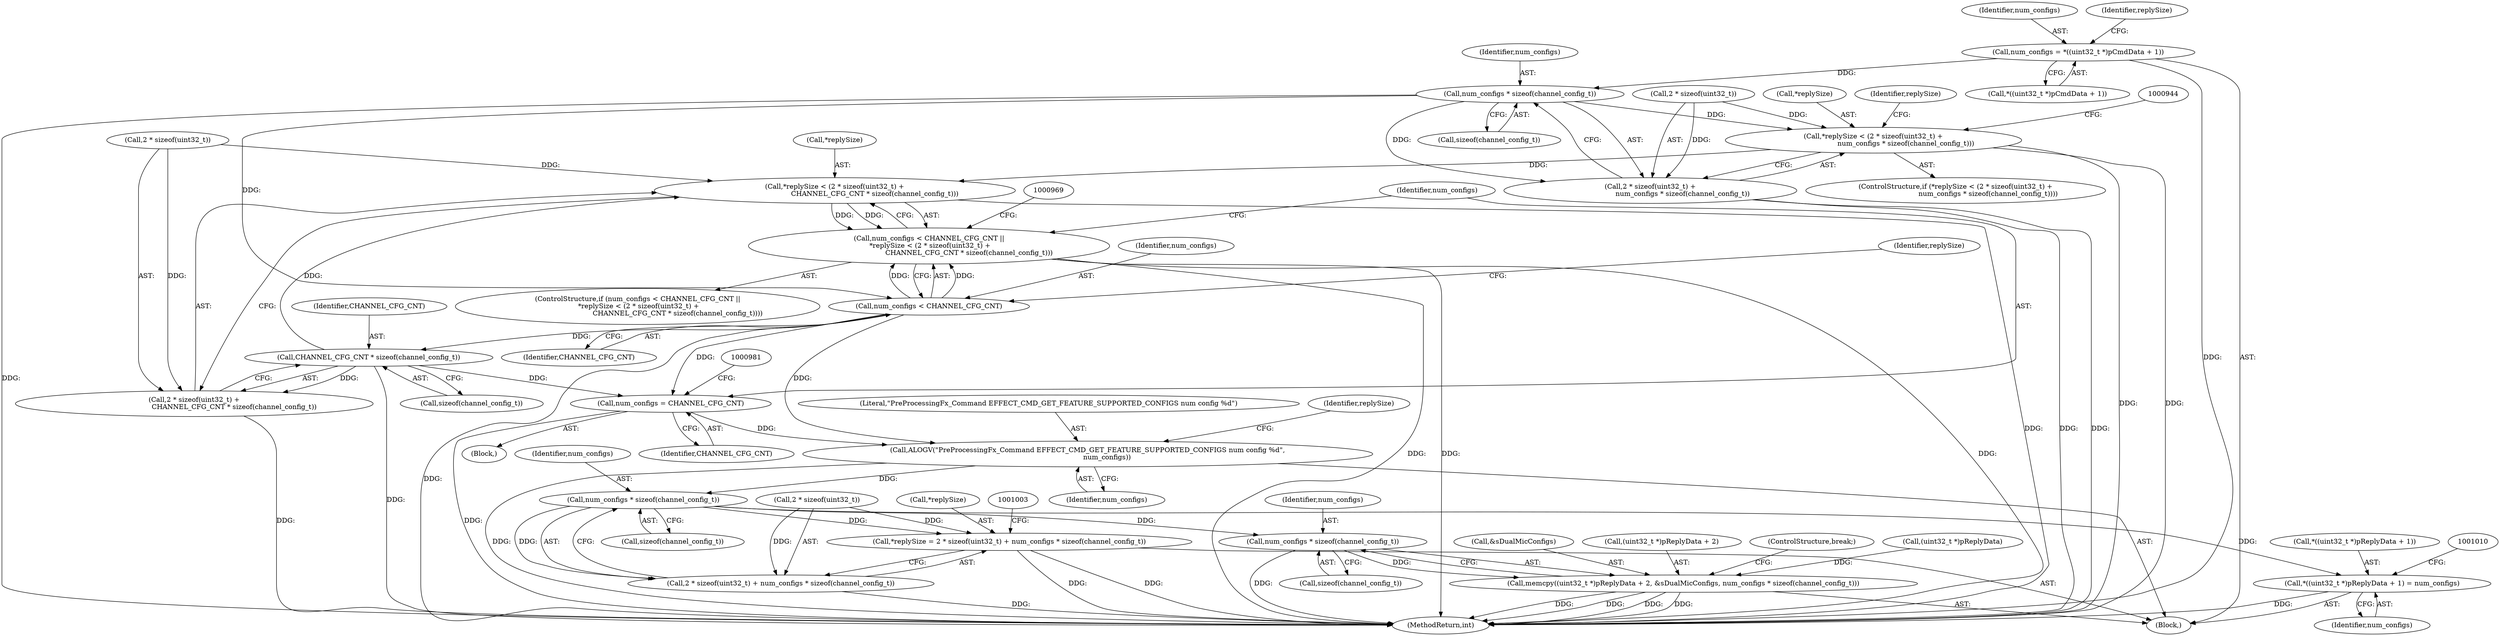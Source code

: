 digraph "0_Android_aeea52da00d210587fb3ed895de3d5f2e0264c88_9@API" {
"1000928" [label="(Call,num_configs * sizeof(channel_config_t))"];
"1000911" [label="(Call,num_configs = *((uint32_t *)pCmdData + 1))"];
"1000920" [label="(Call,*replySize < (2 * sizeof(uint32_t) +\n                              num_configs * sizeof(channel_config_t)))"];
"1000953" [label="(Call,*replySize < (2 * sizeof(uint32_t) +\n                                     CHANNEL_CFG_CNT * sizeof(channel_config_t)))"];
"1000949" [label="(Call,num_configs < CHANNEL_CFG_CNT ||\n *replySize < (2 * sizeof(uint32_t) +\n                                     CHANNEL_CFG_CNT * sizeof(channel_config_t)))"];
"1000923" [label="(Call,2 * sizeof(uint32_t) +\n                              num_configs * sizeof(channel_config_t))"];
"1000950" [label="(Call,num_configs < CHANNEL_CFG_CNT)"];
"1000961" [label="(Call,CHANNEL_CFG_CNT * sizeof(channel_config_t))"];
"1000956" [label="(Call,2 * sizeof(uint32_t) +\n                                     CHANNEL_CFG_CNT * sizeof(channel_config_t))"];
"1000975" [label="(Call,num_configs = CHANNEL_CFG_CNT)"];
"1000984" [label="(Call,ALOGV(\"PreProcessingFx_Command EFFECT_CMD_GET_FEATURE_SUPPORTED_CONFIGS num config %d\",\n                  num_configs))"];
"1000995" [label="(Call,num_configs * sizeof(channel_config_t))"];
"1000987" [label="(Call,*replySize = 2 * sizeof(uint32_t) + num_configs * sizeof(channel_config_t))"];
"1000990" [label="(Call,2 * sizeof(uint32_t) + num_configs * sizeof(channel_config_t))"];
"1000999" [label="(Call,*((uint32_t *)pReplyData + 1) = num_configs)"];
"1001015" [label="(Call,num_configs * sizeof(channel_config_t))"];
"1001007" [label="(Call,memcpy((uint32_t *)pReplyData + 2, &sDualMicConfigs, num_configs * sizeof(channel_config_t)))"];
"1000949" [label="(Call,num_configs < CHANNEL_CFG_CNT ||\n *replySize < (2 * sizeof(uint32_t) +\n                                     CHANNEL_CFG_CNT * sizeof(channel_config_t)))"];
"1001017" [label="(Call,sizeof(channel_config_t))"];
"1000921" [label="(Call,*replySize)"];
"1000948" [label="(ControlStructure,if (num_configs < CHANNEL_CFG_CNT ||\n *replySize < (2 * sizeof(uint32_t) +\n                                     CHANNEL_CFG_CNT * sizeof(channel_config_t))))"];
"1000974" [label="(Block,)"];
"1000953" [label="(Call,*replySize < (2 * sizeof(uint32_t) +\n                                     CHANNEL_CFG_CNT * sizeof(channel_config_t)))"];
"1000912" [label="(Identifier,num_configs)"];
"1000991" [label="(Call,2 * sizeof(uint32_t))"];
"1000999" [label="(Call,*((uint32_t *)pReplyData + 1) = num_configs)"];
"1001007" [label="(Call,memcpy((uint32_t *)pReplyData + 2, &sDualMicConfigs, num_configs * sizeof(channel_config_t)))"];
"1000911" [label="(Call,num_configs = *((uint32_t *)pCmdData + 1))"];
"1000976" [label="(Identifier,num_configs)"];
"1000961" [label="(Call,CHANNEL_CFG_CNT * sizeof(channel_config_t))"];
"1000913" [label="(Call,*((uint32_t *)pCmdData + 1))"];
"1000954" [label="(Call,*replySize)"];
"1000984" [label="(Call,ALOGV(\"PreProcessingFx_Command EFFECT_CMD_GET_FEATURE_SUPPORTED_CONFIGS num config %d\",\n                  num_configs))"];
"1000923" [label="(Call,2 * sizeof(uint32_t) +\n                              num_configs * sizeof(channel_config_t))"];
"1000950" [label="(Call,num_configs < CHANNEL_CFG_CNT)"];
"1000957" [label="(Call,2 * sizeof(uint32_t))"];
"1000924" [label="(Call,2 * sizeof(uint32_t))"];
"1000986" [label="(Identifier,num_configs)"];
"1000935" [label="(Identifier,replySize)"];
"1000990" [label="(Call,2 * sizeof(uint32_t) + num_configs * sizeof(channel_config_t))"];
"1001013" [label="(Call,&sDualMicConfigs)"];
"1001008" [label="(Call,(uint32_t *)pReplyData + 2)"];
"1000963" [label="(Call,sizeof(channel_config_t))"];
"1001019" [label="(ControlStructure,break;)"];
"1001000" [label="(Call,*((uint32_t *)pReplyData + 1))"];
"1000922" [label="(Identifier,replySize)"];
"1000988" [label="(Call,*replySize)"];
"1000956" [label="(Call,2 * sizeof(uint32_t) +\n                                     CHANNEL_CFG_CNT * sizeof(channel_config_t))"];
"1000842" [label="(Block,)"];
"1000962" [label="(Identifier,CHANNEL_CFG_CNT)"];
"1000930" [label="(Call,sizeof(channel_config_t))"];
"1000928" [label="(Call,num_configs * sizeof(channel_config_t))"];
"1000951" [label="(Identifier,num_configs)"];
"1001295" [label="(MethodReturn,int)"];
"1001006" [label="(Identifier,num_configs)"];
"1000929" [label="(Identifier,num_configs)"];
"1000987" [label="(Call,*replySize = 2 * sizeof(uint32_t) + num_configs * sizeof(channel_config_t))"];
"1000952" [label="(Identifier,CHANNEL_CFG_CNT)"];
"1000985" [label="(Literal,\"PreProcessingFx_Command EFFECT_CMD_GET_FEATURE_SUPPORTED_CONFIGS num config %d\")"];
"1000977" [label="(Identifier,CHANNEL_CFG_CNT)"];
"1001016" [label="(Identifier,num_configs)"];
"1000997" [label="(Call,sizeof(channel_config_t))"];
"1000995" [label="(Call,num_configs * sizeof(channel_config_t))"];
"1000996" [label="(Identifier,num_configs)"];
"1001009" [label="(Call,(uint32_t *)pReplyData)"];
"1000989" [label="(Identifier,replySize)"];
"1001015" [label="(Call,num_configs * sizeof(channel_config_t))"];
"1000975" [label="(Call,num_configs = CHANNEL_CFG_CNT)"];
"1000919" [label="(ControlStructure,if (*replySize < (2 * sizeof(uint32_t) +\n                              num_configs * sizeof(channel_config_t))))"];
"1000955" [label="(Identifier,replySize)"];
"1000920" [label="(Call,*replySize < (2 * sizeof(uint32_t) +\n                              num_configs * sizeof(channel_config_t)))"];
"1000928" -> "1000923"  [label="AST: "];
"1000928" -> "1000930"  [label="CFG: "];
"1000929" -> "1000928"  [label="AST: "];
"1000930" -> "1000928"  [label="AST: "];
"1000923" -> "1000928"  [label="CFG: "];
"1000928" -> "1001295"  [label="DDG: "];
"1000928" -> "1000920"  [label="DDG: "];
"1000928" -> "1000923"  [label="DDG: "];
"1000911" -> "1000928"  [label="DDG: "];
"1000928" -> "1000950"  [label="DDG: "];
"1000911" -> "1000842"  [label="AST: "];
"1000911" -> "1000913"  [label="CFG: "];
"1000912" -> "1000911"  [label="AST: "];
"1000913" -> "1000911"  [label="AST: "];
"1000922" -> "1000911"  [label="CFG: "];
"1000911" -> "1001295"  [label="DDG: "];
"1000920" -> "1000919"  [label="AST: "];
"1000920" -> "1000923"  [label="CFG: "];
"1000921" -> "1000920"  [label="AST: "];
"1000923" -> "1000920"  [label="AST: "];
"1000935" -> "1000920"  [label="CFG: "];
"1000944" -> "1000920"  [label="CFG: "];
"1000920" -> "1001295"  [label="DDG: "];
"1000920" -> "1001295"  [label="DDG: "];
"1000924" -> "1000920"  [label="DDG: "];
"1000920" -> "1000953"  [label="DDG: "];
"1000953" -> "1000949"  [label="AST: "];
"1000953" -> "1000956"  [label="CFG: "];
"1000954" -> "1000953"  [label="AST: "];
"1000956" -> "1000953"  [label="AST: "];
"1000949" -> "1000953"  [label="CFG: "];
"1000953" -> "1001295"  [label="DDG: "];
"1000953" -> "1000949"  [label="DDG: "];
"1000953" -> "1000949"  [label="DDG: "];
"1000957" -> "1000953"  [label="DDG: "];
"1000961" -> "1000953"  [label="DDG: "];
"1000949" -> "1000948"  [label="AST: "];
"1000949" -> "1000950"  [label="CFG: "];
"1000950" -> "1000949"  [label="AST: "];
"1000969" -> "1000949"  [label="CFG: "];
"1000976" -> "1000949"  [label="CFG: "];
"1000949" -> "1001295"  [label="DDG: "];
"1000949" -> "1001295"  [label="DDG: "];
"1000949" -> "1001295"  [label="DDG: "];
"1000950" -> "1000949"  [label="DDG: "];
"1000950" -> "1000949"  [label="DDG: "];
"1000924" -> "1000923"  [label="AST: "];
"1000923" -> "1001295"  [label="DDG: "];
"1000923" -> "1001295"  [label="DDG: "];
"1000924" -> "1000923"  [label="DDG: "];
"1000950" -> "1000952"  [label="CFG: "];
"1000951" -> "1000950"  [label="AST: "];
"1000952" -> "1000950"  [label="AST: "];
"1000955" -> "1000950"  [label="CFG: "];
"1000950" -> "1001295"  [label="DDG: "];
"1000950" -> "1000961"  [label="DDG: "];
"1000950" -> "1000975"  [label="DDG: "];
"1000950" -> "1000984"  [label="DDG: "];
"1000961" -> "1000956"  [label="AST: "];
"1000961" -> "1000963"  [label="CFG: "];
"1000962" -> "1000961"  [label="AST: "];
"1000963" -> "1000961"  [label="AST: "];
"1000956" -> "1000961"  [label="CFG: "];
"1000961" -> "1001295"  [label="DDG: "];
"1000961" -> "1000956"  [label="DDG: "];
"1000961" -> "1000975"  [label="DDG: "];
"1000957" -> "1000956"  [label="AST: "];
"1000956" -> "1001295"  [label="DDG: "];
"1000957" -> "1000956"  [label="DDG: "];
"1000975" -> "1000974"  [label="AST: "];
"1000975" -> "1000977"  [label="CFG: "];
"1000976" -> "1000975"  [label="AST: "];
"1000977" -> "1000975"  [label="AST: "];
"1000981" -> "1000975"  [label="CFG: "];
"1000975" -> "1001295"  [label="DDG: "];
"1000975" -> "1000984"  [label="DDG: "];
"1000984" -> "1000842"  [label="AST: "];
"1000984" -> "1000986"  [label="CFG: "];
"1000985" -> "1000984"  [label="AST: "];
"1000986" -> "1000984"  [label="AST: "];
"1000989" -> "1000984"  [label="CFG: "];
"1000984" -> "1001295"  [label="DDG: "];
"1000984" -> "1000995"  [label="DDG: "];
"1000995" -> "1000990"  [label="AST: "];
"1000995" -> "1000997"  [label="CFG: "];
"1000996" -> "1000995"  [label="AST: "];
"1000997" -> "1000995"  [label="AST: "];
"1000990" -> "1000995"  [label="CFG: "];
"1000995" -> "1000987"  [label="DDG: "];
"1000995" -> "1000990"  [label="DDG: "];
"1000995" -> "1000999"  [label="DDG: "];
"1000995" -> "1001015"  [label="DDG: "];
"1000987" -> "1000842"  [label="AST: "];
"1000987" -> "1000990"  [label="CFG: "];
"1000988" -> "1000987"  [label="AST: "];
"1000990" -> "1000987"  [label="AST: "];
"1001003" -> "1000987"  [label="CFG: "];
"1000987" -> "1001295"  [label="DDG: "];
"1000987" -> "1001295"  [label="DDG: "];
"1000991" -> "1000987"  [label="DDG: "];
"1000991" -> "1000990"  [label="AST: "];
"1000990" -> "1001295"  [label="DDG: "];
"1000991" -> "1000990"  [label="DDG: "];
"1000999" -> "1000842"  [label="AST: "];
"1000999" -> "1001006"  [label="CFG: "];
"1001000" -> "1000999"  [label="AST: "];
"1001006" -> "1000999"  [label="AST: "];
"1001010" -> "1000999"  [label="CFG: "];
"1000999" -> "1001295"  [label="DDG: "];
"1001015" -> "1001007"  [label="AST: "];
"1001015" -> "1001017"  [label="CFG: "];
"1001016" -> "1001015"  [label="AST: "];
"1001017" -> "1001015"  [label="AST: "];
"1001007" -> "1001015"  [label="CFG: "];
"1001015" -> "1001295"  [label="DDG: "];
"1001015" -> "1001007"  [label="DDG: "];
"1001007" -> "1000842"  [label="AST: "];
"1001008" -> "1001007"  [label="AST: "];
"1001013" -> "1001007"  [label="AST: "];
"1001019" -> "1001007"  [label="CFG: "];
"1001007" -> "1001295"  [label="DDG: "];
"1001007" -> "1001295"  [label="DDG: "];
"1001007" -> "1001295"  [label="DDG: "];
"1001007" -> "1001295"  [label="DDG: "];
"1001009" -> "1001007"  [label="DDG: "];
}
